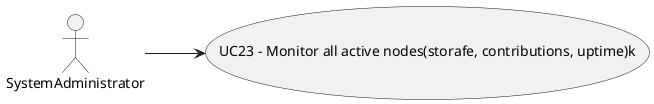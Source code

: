 @startuml

left to right direction
actor SystemAdministrator

usecase UC23 as "UC23 - Monitor all active nodes(storafe, contributions, uptime)k"
SystemAdministrator --> UC23

@enduml